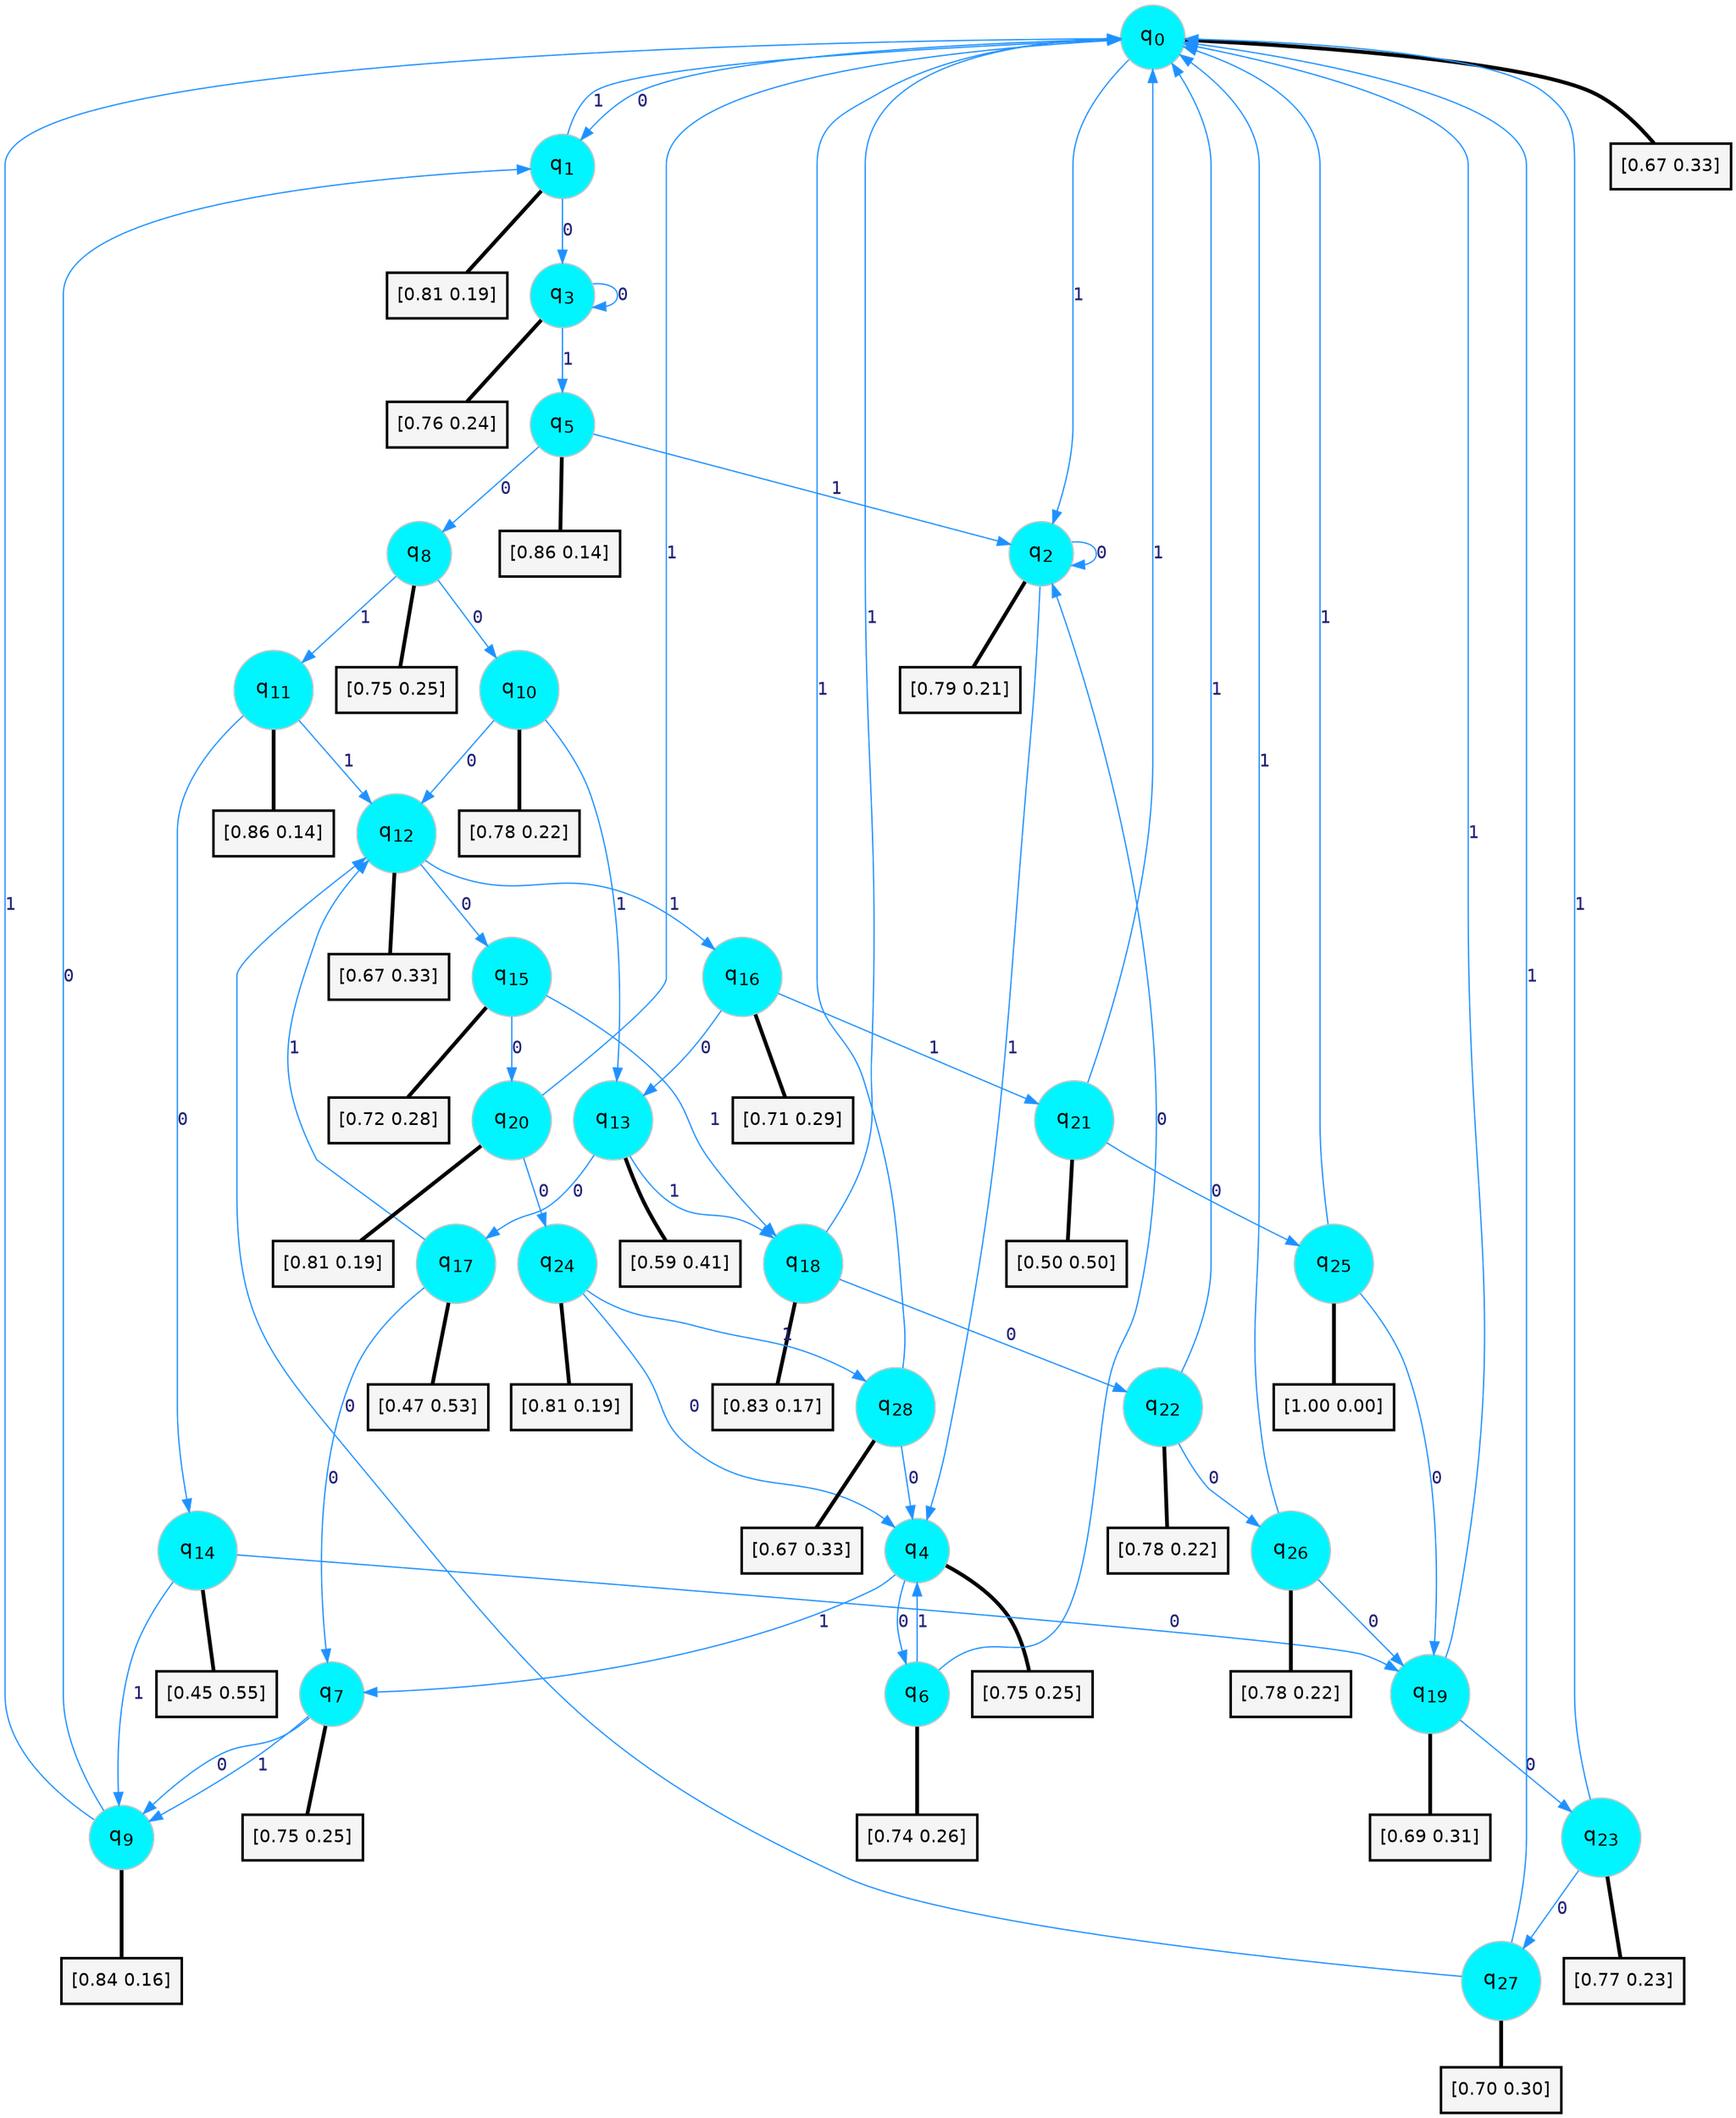 digraph G {
graph [
bgcolor=transparent, dpi=300, rankdir=TD, size="40,25"];
node [
color=gray, fillcolor=turquoise1, fontcolor=black, fontname=Helvetica, fontsize=16, fontweight=bold, shape=circle, style=filled];
edge [
arrowsize=1, color=dodgerblue1, fontcolor=midnightblue, fontname=courier, fontweight=bold, penwidth=1, style=solid, weight=20];
0[label=<q<SUB>0</SUB>>];
1[label=<q<SUB>1</SUB>>];
2[label=<q<SUB>2</SUB>>];
3[label=<q<SUB>3</SUB>>];
4[label=<q<SUB>4</SUB>>];
5[label=<q<SUB>5</SUB>>];
6[label=<q<SUB>6</SUB>>];
7[label=<q<SUB>7</SUB>>];
8[label=<q<SUB>8</SUB>>];
9[label=<q<SUB>9</SUB>>];
10[label=<q<SUB>10</SUB>>];
11[label=<q<SUB>11</SUB>>];
12[label=<q<SUB>12</SUB>>];
13[label=<q<SUB>13</SUB>>];
14[label=<q<SUB>14</SUB>>];
15[label=<q<SUB>15</SUB>>];
16[label=<q<SUB>16</SUB>>];
17[label=<q<SUB>17</SUB>>];
18[label=<q<SUB>18</SUB>>];
19[label=<q<SUB>19</SUB>>];
20[label=<q<SUB>20</SUB>>];
21[label=<q<SUB>21</SUB>>];
22[label=<q<SUB>22</SUB>>];
23[label=<q<SUB>23</SUB>>];
24[label=<q<SUB>24</SUB>>];
25[label=<q<SUB>25</SUB>>];
26[label=<q<SUB>26</SUB>>];
27[label=<q<SUB>27</SUB>>];
28[label=<q<SUB>28</SUB>>];
29[label="[0.67 0.33]", shape=box,fontcolor=black, fontname=Helvetica, fontsize=14, penwidth=2, fillcolor=whitesmoke,color=black];
30[label="[0.81 0.19]", shape=box,fontcolor=black, fontname=Helvetica, fontsize=14, penwidth=2, fillcolor=whitesmoke,color=black];
31[label="[0.79 0.21]", shape=box,fontcolor=black, fontname=Helvetica, fontsize=14, penwidth=2, fillcolor=whitesmoke,color=black];
32[label="[0.76 0.24]", shape=box,fontcolor=black, fontname=Helvetica, fontsize=14, penwidth=2, fillcolor=whitesmoke,color=black];
33[label="[0.75 0.25]", shape=box,fontcolor=black, fontname=Helvetica, fontsize=14, penwidth=2, fillcolor=whitesmoke,color=black];
34[label="[0.86 0.14]", shape=box,fontcolor=black, fontname=Helvetica, fontsize=14, penwidth=2, fillcolor=whitesmoke,color=black];
35[label="[0.74 0.26]", shape=box,fontcolor=black, fontname=Helvetica, fontsize=14, penwidth=2, fillcolor=whitesmoke,color=black];
36[label="[0.75 0.25]", shape=box,fontcolor=black, fontname=Helvetica, fontsize=14, penwidth=2, fillcolor=whitesmoke,color=black];
37[label="[0.75 0.25]", shape=box,fontcolor=black, fontname=Helvetica, fontsize=14, penwidth=2, fillcolor=whitesmoke,color=black];
38[label="[0.84 0.16]", shape=box,fontcolor=black, fontname=Helvetica, fontsize=14, penwidth=2, fillcolor=whitesmoke,color=black];
39[label="[0.78 0.22]", shape=box,fontcolor=black, fontname=Helvetica, fontsize=14, penwidth=2, fillcolor=whitesmoke,color=black];
40[label="[0.86 0.14]", shape=box,fontcolor=black, fontname=Helvetica, fontsize=14, penwidth=2, fillcolor=whitesmoke,color=black];
41[label="[0.67 0.33]", shape=box,fontcolor=black, fontname=Helvetica, fontsize=14, penwidth=2, fillcolor=whitesmoke,color=black];
42[label="[0.59 0.41]", shape=box,fontcolor=black, fontname=Helvetica, fontsize=14, penwidth=2, fillcolor=whitesmoke,color=black];
43[label="[0.45 0.55]", shape=box,fontcolor=black, fontname=Helvetica, fontsize=14, penwidth=2, fillcolor=whitesmoke,color=black];
44[label="[0.72 0.28]", shape=box,fontcolor=black, fontname=Helvetica, fontsize=14, penwidth=2, fillcolor=whitesmoke,color=black];
45[label="[0.71 0.29]", shape=box,fontcolor=black, fontname=Helvetica, fontsize=14, penwidth=2, fillcolor=whitesmoke,color=black];
46[label="[0.47 0.53]", shape=box,fontcolor=black, fontname=Helvetica, fontsize=14, penwidth=2, fillcolor=whitesmoke,color=black];
47[label="[0.83 0.17]", shape=box,fontcolor=black, fontname=Helvetica, fontsize=14, penwidth=2, fillcolor=whitesmoke,color=black];
48[label="[0.69 0.31]", shape=box,fontcolor=black, fontname=Helvetica, fontsize=14, penwidth=2, fillcolor=whitesmoke,color=black];
49[label="[0.81 0.19]", shape=box,fontcolor=black, fontname=Helvetica, fontsize=14, penwidth=2, fillcolor=whitesmoke,color=black];
50[label="[0.50 0.50]", shape=box,fontcolor=black, fontname=Helvetica, fontsize=14, penwidth=2, fillcolor=whitesmoke,color=black];
51[label="[0.78 0.22]", shape=box,fontcolor=black, fontname=Helvetica, fontsize=14, penwidth=2, fillcolor=whitesmoke,color=black];
52[label="[0.77 0.23]", shape=box,fontcolor=black, fontname=Helvetica, fontsize=14, penwidth=2, fillcolor=whitesmoke,color=black];
53[label="[0.81 0.19]", shape=box,fontcolor=black, fontname=Helvetica, fontsize=14, penwidth=2, fillcolor=whitesmoke,color=black];
54[label="[1.00 0.00]", shape=box,fontcolor=black, fontname=Helvetica, fontsize=14, penwidth=2, fillcolor=whitesmoke,color=black];
55[label="[0.78 0.22]", shape=box,fontcolor=black, fontname=Helvetica, fontsize=14, penwidth=2, fillcolor=whitesmoke,color=black];
56[label="[0.70 0.30]", shape=box,fontcolor=black, fontname=Helvetica, fontsize=14, penwidth=2, fillcolor=whitesmoke,color=black];
57[label="[0.67 0.33]", shape=box,fontcolor=black, fontname=Helvetica, fontsize=14, penwidth=2, fillcolor=whitesmoke,color=black];
0->1 [label=0];
0->2 [label=1];
0->29 [arrowhead=none, penwidth=3,color=black];
1->3 [label=0];
1->0 [label=1];
1->30 [arrowhead=none, penwidth=3,color=black];
2->2 [label=0];
2->4 [label=1];
2->31 [arrowhead=none, penwidth=3,color=black];
3->3 [label=0];
3->5 [label=1];
3->32 [arrowhead=none, penwidth=3,color=black];
4->6 [label=0];
4->7 [label=1];
4->33 [arrowhead=none, penwidth=3,color=black];
5->8 [label=0];
5->2 [label=1];
5->34 [arrowhead=none, penwidth=3,color=black];
6->2 [label=0];
6->4 [label=1];
6->35 [arrowhead=none, penwidth=3,color=black];
7->9 [label=0];
7->9 [label=1];
7->36 [arrowhead=none, penwidth=3,color=black];
8->10 [label=0];
8->11 [label=1];
8->37 [arrowhead=none, penwidth=3,color=black];
9->1 [label=0];
9->0 [label=1];
9->38 [arrowhead=none, penwidth=3,color=black];
10->12 [label=0];
10->13 [label=1];
10->39 [arrowhead=none, penwidth=3,color=black];
11->14 [label=0];
11->12 [label=1];
11->40 [arrowhead=none, penwidth=3,color=black];
12->15 [label=0];
12->16 [label=1];
12->41 [arrowhead=none, penwidth=3,color=black];
13->17 [label=0];
13->18 [label=1];
13->42 [arrowhead=none, penwidth=3,color=black];
14->19 [label=0];
14->9 [label=1];
14->43 [arrowhead=none, penwidth=3,color=black];
15->20 [label=0];
15->18 [label=1];
15->44 [arrowhead=none, penwidth=3,color=black];
16->13 [label=0];
16->21 [label=1];
16->45 [arrowhead=none, penwidth=3,color=black];
17->7 [label=0];
17->12 [label=1];
17->46 [arrowhead=none, penwidth=3,color=black];
18->22 [label=0];
18->0 [label=1];
18->47 [arrowhead=none, penwidth=3,color=black];
19->23 [label=0];
19->0 [label=1];
19->48 [arrowhead=none, penwidth=3,color=black];
20->24 [label=0];
20->0 [label=1];
20->49 [arrowhead=none, penwidth=3,color=black];
21->25 [label=0];
21->0 [label=1];
21->50 [arrowhead=none, penwidth=3,color=black];
22->26 [label=0];
22->0 [label=1];
22->51 [arrowhead=none, penwidth=3,color=black];
23->27 [label=0];
23->0 [label=1];
23->52 [arrowhead=none, penwidth=3,color=black];
24->4 [label=0];
24->28 [label=1];
24->53 [arrowhead=none, penwidth=3,color=black];
25->19 [label=0];
25->0 [label=1];
25->54 [arrowhead=none, penwidth=3,color=black];
26->19 [label=0];
26->0 [label=1];
26->55 [arrowhead=none, penwidth=3,color=black];
27->12 [label=0];
27->0 [label=1];
27->56 [arrowhead=none, penwidth=3,color=black];
28->4 [label=0];
28->0 [label=1];
28->57 [arrowhead=none, penwidth=3,color=black];
}
